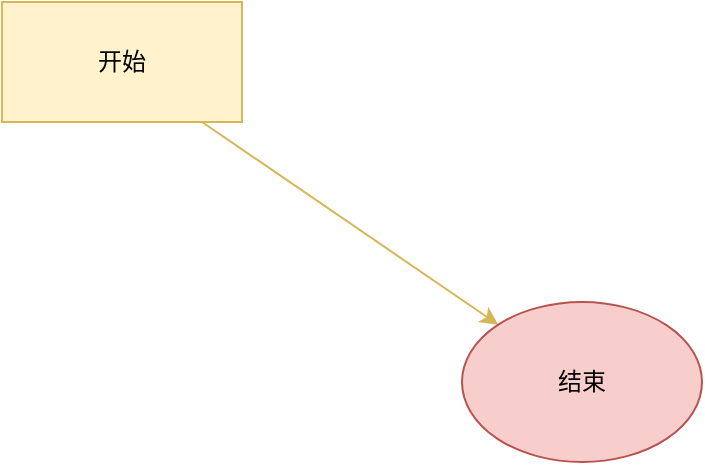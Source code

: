 <mxfile version="13.10.6" type="github">
  <diagram id="CIkpBJHHUuVHmO_xSXkG" name="Page-1">
    <mxGraphModel dx="911" dy="777" grid="1" gridSize="10" guides="1" tooltips="1" connect="1" arrows="1" fold="1" page="1" pageScale="1" pageWidth="827" pageHeight="1169" math="0" shadow="0">
      <root>
        <mxCell id="0" />
        <mxCell id="1" parent="0" />
        <mxCell id="tmPNF9S_WHc-9FlhIuIi-1" value="开始" style="rounded=0;whiteSpace=wrap;html=1;fillColor=#fff2cc;strokeColor=#d6b656;" vertex="1" parent="1">
          <mxGeometry x="160" y="160" width="120" height="60" as="geometry" />
        </mxCell>
        <mxCell id="tmPNF9S_WHc-9FlhIuIi-2" value="" style="endArrow=classic;html=1;fillColor=#fff2cc;strokeColor=#d6b656;" edge="1" parent="1" target="tmPNF9S_WHc-9FlhIuIi-3">
          <mxGeometry width="50" height="50" relative="1" as="geometry">
            <mxPoint x="260" y="220" as="sourcePoint" />
            <mxPoint x="180" y="220" as="targetPoint" />
            <Array as="points">
              <mxPoint x="260" y="220" />
            </Array>
          </mxGeometry>
        </mxCell>
        <mxCell id="tmPNF9S_WHc-9FlhIuIi-3" value="结束" style="ellipse;whiteSpace=wrap;html=1;fillColor=#f8cecc;strokeColor=#b85450;" vertex="1" parent="1">
          <mxGeometry x="390" y="310" width="120" height="80" as="geometry" />
        </mxCell>
      </root>
    </mxGraphModel>
  </diagram>
</mxfile>
